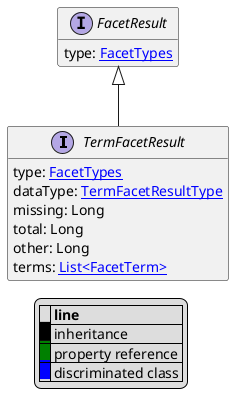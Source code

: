 @startuml

hide empty fields
hide empty methods
legend
|= |= line |
|<back:black>   </back>| inheritance |
|<back:green>   </back>| property reference |
|<back:blue>   </back>| discriminated class |
endlegend
interface TermFacetResult [[TermFacetResult.svg]] extends FacetResult {
    type: [[FacetTypes.svg FacetTypes]]
    dataType: [[TermFacetResultType.svg TermFacetResultType]]
    missing: Long
    total: Long
    other: Long
    terms: [[FacetTerm.svg List<FacetTerm>]]
}
interface FacetResult [[FacetResult.svg]]  {
    type: [[FacetTypes.svg FacetTypes]]
}





@enduml
